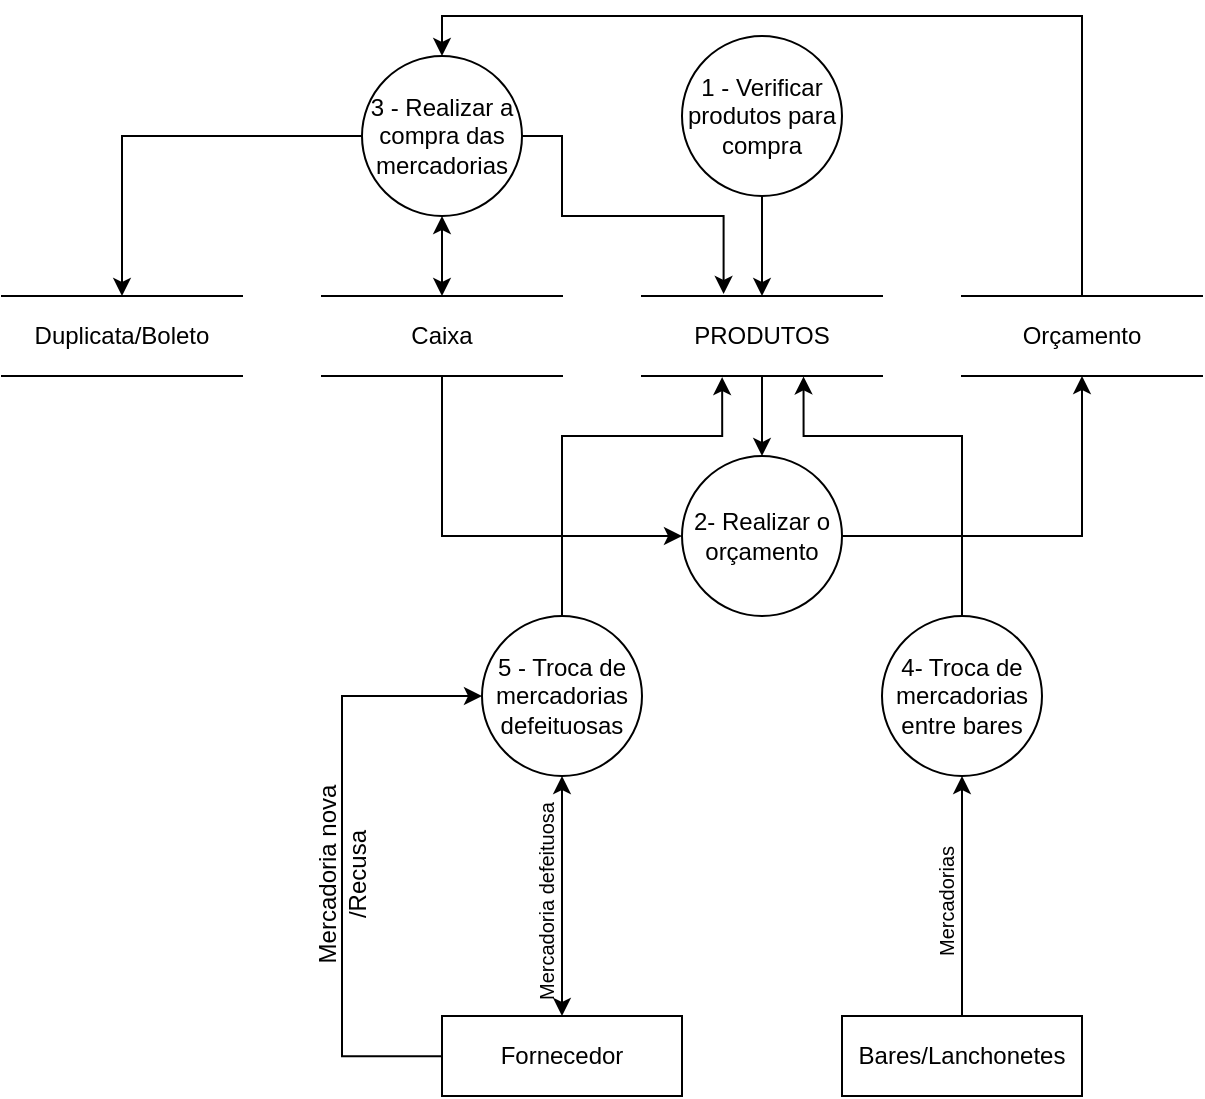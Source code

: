 <mxfile version="13.0.1" type="device"><diagram id="JR5-yKG_D1q2GUw1KWqf" name="Page-1"><mxGraphModel dx="1108" dy="482" grid="1" gridSize="10" guides="1" tooltips="1" connect="1" arrows="1" fold="1" page="1" pageScale="1" pageWidth="1169" pageHeight="827" math="0" shadow="0"><root><mxCell id="0"/><mxCell id="1" parent="0"/><mxCell id="veqbe7Npe6lUpJ3kkmxu-10" value="" style="edgeStyle=orthogonalEdgeStyle;rounded=0;orthogonalLoop=1;jettySize=auto;html=1;" parent="1" source="veqbe7Npe6lUpJ3kkmxu-1" target="veqbe7Npe6lUpJ3kkmxu-7" edge="1"><mxGeometry relative="1" as="geometry"/></mxCell><mxCell id="veqbe7Npe6lUpJ3kkmxu-1" value="&lt;font style=&quot;vertical-align: inherit&quot;&gt;&lt;font style=&quot;vertical-align: inherit&quot;&gt;1 - Verificar produtos para compra&lt;br&gt;&lt;/font&gt;&lt;/font&gt;" style="ellipse;whiteSpace=wrap;html=1;aspect=fixed;" parent="1" vertex="1"><mxGeometry x="500" y="190" width="80" height="80" as="geometry"/></mxCell><mxCell id="veqbe7Npe6lUpJ3kkmxu-15" value="" style="edgeStyle=orthogonalEdgeStyle;rounded=0;orthogonalLoop=1;jettySize=auto;html=1;entryX=0.5;entryY=1;entryDx=0;entryDy=0;" parent="1" source="veqbe7Npe6lUpJ3kkmxu-2" target="veqbe7Npe6lUpJ3kkmxu-8" edge="1"><mxGeometry relative="1" as="geometry"><mxPoint x="700" y="440" as="targetPoint"/></mxGeometry></mxCell><mxCell id="veqbe7Npe6lUpJ3kkmxu-2" value="&lt;font style=&quot;vertical-align: inherit&quot;&gt;&lt;font style=&quot;vertical-align: inherit&quot;&gt;2- Realizar o orçamento&lt;/font&gt;&lt;/font&gt;" style="ellipse;whiteSpace=wrap;html=1;aspect=fixed;" parent="1" vertex="1"><mxGeometry x="500" y="400" width="80" height="80" as="geometry"/></mxCell><mxCell id="veqbe7Npe6lUpJ3kkmxu-18" value="" style="edgeStyle=orthogonalEdgeStyle;rounded=0;orthogonalLoop=1;jettySize=auto;html=1;entryX=0.34;entryY=-0.025;entryDx=0;entryDy=0;entryPerimeter=0;exitX=1;exitY=0.5;exitDx=0;exitDy=0;" parent="1" source="veqbe7Npe6lUpJ3kkmxu-3" target="veqbe7Npe6lUpJ3kkmxu-7" edge="1"><mxGeometry relative="1" as="geometry"><Array as="points"><mxPoint x="440" y="240"/><mxPoint x="440" y="280"/><mxPoint x="521" y="280"/></Array></mxGeometry></mxCell><mxCell id="q2Gy7PyrHn7db0W2wh8k-3" style="edgeStyle=orthogonalEdgeStyle;rounded=0;orthogonalLoop=1;jettySize=auto;html=1;exitX=0;exitY=0.5;exitDx=0;exitDy=0;entryX=0.5;entryY=0;entryDx=0;entryDy=0;" edge="1" parent="1" source="veqbe7Npe6lUpJ3kkmxu-3" target="q2Gy7PyrHn7db0W2wh8k-1"><mxGeometry relative="1" as="geometry"/></mxCell><mxCell id="veqbe7Npe6lUpJ3kkmxu-3" value="&lt;font style=&quot;vertical-align: inherit&quot;&gt;&lt;font style=&quot;vertical-align: inherit&quot;&gt;3 - Realizar a compra das mercadorias&lt;/font&gt;&lt;/font&gt;" style="ellipse;whiteSpace=wrap;html=1;aspect=fixed;" parent="1" vertex="1"><mxGeometry x="340" y="200" width="80" height="80" as="geometry"/></mxCell><mxCell id="veqbe7Npe6lUpJ3kkmxu-22" value="" style="edgeStyle=orthogonalEdgeStyle;rounded=0;orthogonalLoop=1;jettySize=auto;html=1;startArrow=none;startFill=0;entryX=0.673;entryY=1.005;entryDx=0;entryDy=0;entryPerimeter=0;" parent="1" source="veqbe7Npe6lUpJ3kkmxu-4" target="veqbe7Npe6lUpJ3kkmxu-7" edge="1"><mxGeometry relative="1" as="geometry"><mxPoint x="640" y="380" as="targetPoint"/><Array as="points"><mxPoint x="640" y="390"/><mxPoint x="561" y="390"/></Array></mxGeometry></mxCell><mxCell id="veqbe7Npe6lUpJ3kkmxu-4" value="&lt;font style=&quot;vertical-align: inherit&quot;&gt;&lt;font style=&quot;vertical-align: inherit&quot;&gt;&lt;font style=&quot;vertical-align: inherit&quot;&gt;&lt;font style=&quot;vertical-align: inherit&quot;&gt;&lt;font style=&quot;vertical-align: inherit&quot;&gt;&lt;font style=&quot;vertical-align: inherit&quot;&gt;4- Troca de mercadorias entre bares&lt;/font&gt;&lt;/font&gt;&lt;/font&gt;&lt;/font&gt;&lt;/font&gt;&lt;/font&gt;" style="ellipse;whiteSpace=wrap;html=1;aspect=fixed;" parent="1" vertex="1"><mxGeometry x="600" y="480" width="80" height="80" as="geometry"/></mxCell><mxCell id="veqbe7Npe6lUpJ3kkmxu-25" value="" style="edgeStyle=orthogonalEdgeStyle;rounded=0;orthogonalLoop=1;jettySize=auto;html=1;startArrow=none;startFill=0;entryX=0.334;entryY=1.014;entryDx=0;entryDy=0;entryPerimeter=0;" parent="1" source="veqbe7Npe6lUpJ3kkmxu-5" target="veqbe7Npe6lUpJ3kkmxu-7" edge="1"><mxGeometry relative="1" as="geometry"><mxPoint x="440" y="380" as="targetPoint"/><Array as="points"><mxPoint x="440" y="390"/><mxPoint x="520" y="390"/></Array></mxGeometry></mxCell><mxCell id="veqbe7Npe6lUpJ3kkmxu-5" value="5 - Troca de mercadorias defeituosas" style="ellipse;whiteSpace=wrap;html=1;aspect=fixed;" parent="1" vertex="1"><mxGeometry x="400" y="480" width="80" height="80" as="geometry"/></mxCell><mxCell id="veqbe7Npe6lUpJ3kkmxu-13" value="" style="edgeStyle=orthogonalEdgeStyle;rounded=0;orthogonalLoop=1;jettySize=auto;html=1;" parent="1" source="veqbe7Npe6lUpJ3kkmxu-7" target="veqbe7Npe6lUpJ3kkmxu-2" edge="1"><mxGeometry relative="1" as="geometry"/></mxCell><mxCell id="veqbe7Npe6lUpJ3kkmxu-7" value="PRODUTOS" style="shape=partialRectangle;whiteSpace=wrap;html=1;left=0;right=0;fillColor=none;" parent="1" vertex="1"><mxGeometry x="480" y="320" width="120" height="40" as="geometry"/></mxCell><mxCell id="veqbe7Npe6lUpJ3kkmxu-20" value="" style="edgeStyle=orthogonalEdgeStyle;rounded=0;orthogonalLoop=1;jettySize=auto;html=1;startArrow=none;startFill=0;entryX=0.5;entryY=0;entryDx=0;entryDy=0;" parent="1" source="veqbe7Npe6lUpJ3kkmxu-8" target="veqbe7Npe6lUpJ3kkmxu-3" edge="1"><mxGeometry relative="1" as="geometry"><mxPoint x="380" y="170" as="targetPoint"/><Array as="points"><mxPoint x="700" y="180"/><mxPoint x="380" y="180"/></Array></mxGeometry></mxCell><mxCell id="veqbe7Npe6lUpJ3kkmxu-8" value="Orçamento" style="shape=partialRectangle;whiteSpace=wrap;html=1;left=0;right=0;fillColor=none;" parent="1" vertex="1"><mxGeometry x="640" y="320" width="120" height="40" as="geometry"/></mxCell><mxCell id="veqbe7Npe6lUpJ3kkmxu-12" value="" style="edgeStyle=orthogonalEdgeStyle;rounded=0;orthogonalLoop=1;jettySize=auto;html=1;entryX=0;entryY=0.5;entryDx=0;entryDy=0;" parent="1" source="veqbe7Npe6lUpJ3kkmxu-9" target="veqbe7Npe6lUpJ3kkmxu-2" edge="1"><mxGeometry relative="1" as="geometry"><mxPoint x="380" y="440" as="targetPoint"/><Array as="points"><mxPoint x="380" y="440"/></Array></mxGeometry></mxCell><mxCell id="veqbe7Npe6lUpJ3kkmxu-16" value="" style="edgeStyle=orthogonalEdgeStyle;rounded=0;orthogonalLoop=1;jettySize=auto;html=1;startArrow=classic;startFill=1;" parent="1" source="veqbe7Npe6lUpJ3kkmxu-3" target="veqbe7Npe6lUpJ3kkmxu-9" edge="1"><mxGeometry relative="1" as="geometry"/></mxCell><mxCell id="veqbe7Npe6lUpJ3kkmxu-9" value="Caixa" style="shape=partialRectangle;whiteSpace=wrap;html=1;left=0;right=0;fillColor=none;" parent="1" vertex="1"><mxGeometry x="320" y="320" width="120" height="40" as="geometry"/></mxCell><mxCell id="veqbe7Npe6lUpJ3kkmxu-27" value="" style="edgeStyle=orthogonalEdgeStyle;rounded=0;orthogonalLoop=1;jettySize=auto;html=1;startArrow=none;startFill=0;" parent="1" source="veqbe7Npe6lUpJ3kkmxu-26" target="veqbe7Npe6lUpJ3kkmxu-4" edge="1"><mxGeometry relative="1" as="geometry"/></mxCell><mxCell id="veqbe7Npe6lUpJ3kkmxu-26" value="Bares/Lanchonetes" style="rounded=0;whiteSpace=wrap;html=1;" parent="1" vertex="1"><mxGeometry x="580" y="680" width="120" height="40" as="geometry"/></mxCell><mxCell id="veqbe7Npe6lUpJ3kkmxu-33" value="" style="edgeStyle=orthogonalEdgeStyle;rounded=0;orthogonalLoop=1;jettySize=auto;html=1;startArrow=classic;startFill=1;" parent="1" source="veqbe7Npe6lUpJ3kkmxu-34" edge="1"><mxGeometry relative="1" as="geometry"><mxPoint x="440" y="560" as="targetPoint"/></mxGeometry></mxCell><mxCell id="veqbe7Npe6lUpJ3kkmxu-34" value="Fornecedor" style="rounded=0;whiteSpace=wrap;html=1;" parent="1" vertex="1"><mxGeometry x="380" y="680" width="120" height="40" as="geometry"/></mxCell><mxCell id="veqbe7Npe6lUpJ3kkmxu-35" value="Mercadoria defeituosa" style="text;html=1;strokeColor=none;fillColor=none;align=center;verticalAlign=middle;whiteSpace=wrap;rounded=0;rotation=-90;fontSize=10;" parent="1" vertex="1"><mxGeometry x="380" y="604.62" width="105" height="35.75" as="geometry"/></mxCell><mxCell id="veqbe7Npe6lUpJ3kkmxu-37" value="&lt;font style=&quot;font-size: 10px&quot;&gt;Mercadorias&lt;br style=&quot;font-size: 10px&quot;&gt;&lt;/font&gt;" style="text;html=1;strokeColor=none;fillColor=none;align=center;verticalAlign=middle;whiteSpace=wrap;rounded=0;rotation=-90;fontSize=10;" parent="1" vertex="1"><mxGeometry x="579" y="612.5" width="105" height="20" as="geometry"/></mxCell><mxCell id="KXPXj2zLTw6V5ffQ6uEd-1" value="" style="edgeStyle=orthogonalEdgeStyle;rounded=0;orthogonalLoop=1;jettySize=auto;html=1;entryX=0;entryY=0.5;entryDx=0;entryDy=0;" parent="1" target="veqbe7Npe6lUpJ3kkmxu-5" edge="1"><mxGeometry relative="1" as="geometry"><mxPoint x="340.0" y="580.05" as="targetPoint"/><Array as="points"><mxPoint x="330" y="700"/><mxPoint x="330" y="520"/></Array><mxPoint x="380.0" y="700.11" as="sourcePoint"/></mxGeometry></mxCell><mxCell id="KXPXj2zLTw6V5ffQ6uEd-2" value="Mercadoria nova&lt;br&gt;/Recusa" style="text;html=1;align=center;verticalAlign=middle;resizable=0;points=[];labelBackgroundColor=none;rotation=-90;" parent="KXPXj2zLTw6V5ffQ6uEd-1" vertex="1" connectable="0"><mxGeometry x="-0.037" relative="1" as="geometry"><mxPoint y="3.91" as="offset"/></mxGeometry></mxCell><mxCell id="q2Gy7PyrHn7db0W2wh8k-1" value="Duplicata/Boleto" style="shape=partialRectangle;whiteSpace=wrap;html=1;left=0;right=0;fillColor=none;" vertex="1" parent="1"><mxGeometry x="160" y="320" width="120" height="40" as="geometry"/></mxCell></root></mxGraphModel></diagram></mxfile>